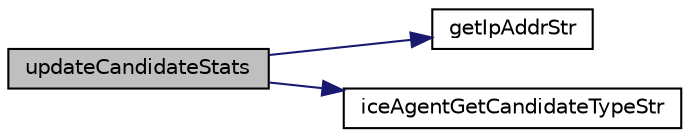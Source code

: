 digraph "updateCandidateStats"
{
 // LATEX_PDF_SIZE
  edge [fontname="Helvetica",fontsize="10",labelfontname="Helvetica",labelfontsize="10"];
  node [fontname="Helvetica",fontsize="10",shape=record];
  rankdir="LR";
  Node1 [label="updateCandidateStats",height=0.2,width=0.4,color="black", fillcolor="grey75", style="filled", fontcolor="black",tooltip=" "];
  Node1 -> Node2 [color="midnightblue",fontsize="10",style="solid",fontname="Helvetica"];
  Node2 [label="getIpAddrStr",height=0.2,width=0.4,color="black", fillcolor="white", style="filled",URL="$Network_8c.html#afaa547109e09c5a34437553b7258e818",tooltip=" "];
  Node1 -> Node3 [color="midnightblue",fontsize="10",style="solid",fontname="Helvetica"];
  Node3 [label="iceAgentGetCandidateTypeStr",height=0.2,width=0.4,color="black", fillcolor="white", style="filled",URL="$IceAgent_8c.html#a58c93902e850d579024bde109e85ab8b",tooltip=" "];
}

